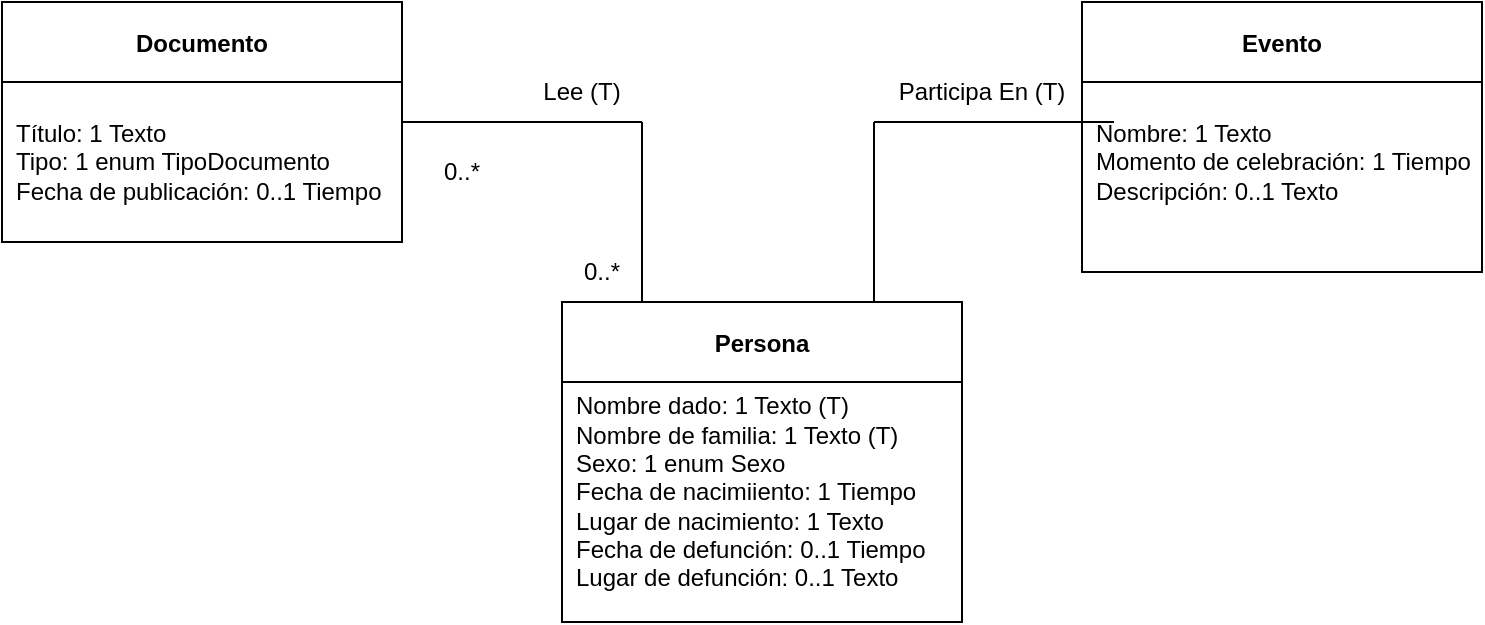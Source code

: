 <mxfile>
    <diagram id="ituy4fCJzwhyeR6OEHfM" name="Página-1">
        <mxGraphModel dx="2110" dy="843" grid="1" gridSize="10" guides="1" tooltips="1" connect="1" arrows="1" fold="1" page="1" pageScale="1" pageWidth="827" pageHeight="1169" math="0" shadow="0">
            <root>
                <mxCell id="0"/>
                <mxCell id="1" parent="0"/>
                <mxCell id="2" value="Documento" style="swimlane;startSize=40;" vertex="1" parent="1">
                    <mxGeometry x="-780" y="40" width="200" height="120" as="geometry"/>
                </mxCell>
                <mxCell id="3" value="Título: 1 Texto&lt;br&gt;Tipo: 1 enum TipoDocumento&lt;br&gt;Fecha de publicación: 0..1 Tiempo" style="text;html=1;strokeColor=none;fillColor=none;align=left;verticalAlign=middle;whiteSpace=wrap;rounded=0;" vertex="1" parent="2">
                    <mxGeometry x="5" y="25" width="190" height="110" as="geometry"/>
                </mxCell>
                <mxCell id="4" value="" style="endArrow=none;html=1;exitX=1;exitY=0.5;exitDx=0;exitDy=0;" edge="1" parent="1" source="2">
                    <mxGeometry width="50" height="50" relative="1" as="geometry">
                        <mxPoint x="-550" y="110" as="sourcePoint"/>
                        <mxPoint x="-460" y="100" as="targetPoint"/>
                    </mxGeometry>
                </mxCell>
                <mxCell id="6" value="0..*" style="text;html=1;strokeColor=none;fillColor=none;align=center;verticalAlign=middle;whiteSpace=wrap;rounded=0;" vertex="1" parent="1">
                    <mxGeometry x="-580" y="110" width="60" height="30" as="geometry"/>
                </mxCell>
                <mxCell id="7" value="Lee (T)" style="text;html=1;strokeColor=none;fillColor=none;align=center;verticalAlign=middle;whiteSpace=wrap;rounded=0;" vertex="1" parent="1">
                    <mxGeometry x="-520" y="70" width="60" height="30" as="geometry"/>
                </mxCell>
                <mxCell id="8" value="" style="endArrow=none;html=1;exitX=1;exitY=1;exitDx=0;exitDy=0;" edge="1" parent="1" source="7">
                    <mxGeometry width="50" height="50" relative="1" as="geometry">
                        <mxPoint x="-500" y="110" as="sourcePoint"/>
                        <mxPoint x="-460" y="190" as="targetPoint"/>
                    </mxGeometry>
                </mxCell>
                <mxCell id="9" value="0..*" style="text;html=1;strokeColor=none;fillColor=none;align=center;verticalAlign=middle;whiteSpace=wrap;rounded=0;" vertex="1" parent="1">
                    <mxGeometry x="-510" y="160" width="60" height="30" as="geometry"/>
                </mxCell>
                <mxCell id="10" value="Persona" style="swimlane;startSize=40;" vertex="1" parent="1">
                    <mxGeometry x="-500" y="190" width="200" height="160" as="geometry"/>
                </mxCell>
                <mxCell id="11" value="Nombre dado: 1 Texto (T)&lt;br&gt;Nombre de familia: 1 Texto (T)&lt;br&gt;Sexo: 1 enum Sexo&lt;br&gt;Fecha de nacimiiento: 1 Tiempo&lt;br&gt;Lugar de nacimiento: 1 Texto&lt;br&gt;Fecha de defunción: 0..1 Tiempo&lt;br&gt;Lugar de defunción: 0..1 Texto" style="text;html=1;strokeColor=none;fillColor=none;align=left;verticalAlign=middle;whiteSpace=wrap;rounded=0;" vertex="1" parent="10">
                    <mxGeometry x="5" y="40" width="190" height="110" as="geometry"/>
                </mxCell>
                <mxCell id="12" value="Evento" style="swimlane;startSize=40;" vertex="1" parent="1">
                    <mxGeometry x="-240" y="40" width="200" height="135" as="geometry"/>
                </mxCell>
                <mxCell id="13" value="Nombre: 1 Texto&lt;br&gt;Momento de celebración: 1 Tiempo&lt;br&gt;Descripción: 0..1 Texto" style="text;html=1;strokeColor=none;fillColor=none;align=left;verticalAlign=middle;whiteSpace=wrap;rounded=0;" vertex="1" parent="12">
                    <mxGeometry x="5" y="25" width="195" height="110" as="geometry"/>
                </mxCell>
                <mxCell id="14" value="" style="endArrow=none;html=1;exitX=1;exitY=1;exitDx=0;exitDy=0;" edge="1" parent="1">
                    <mxGeometry width="50" height="50" relative="1" as="geometry">
                        <mxPoint x="-344" y="100" as="sourcePoint"/>
                        <mxPoint x="-344" y="190" as="targetPoint"/>
                    </mxGeometry>
                </mxCell>
                <mxCell id="15" value="" style="endArrow=none;html=1;exitX=1;exitY=0.5;exitDx=0;exitDy=0;" edge="1" parent="1">
                    <mxGeometry width="50" height="50" relative="1" as="geometry">
                        <mxPoint x="-344" y="100" as="sourcePoint"/>
                        <mxPoint x="-224" y="100" as="targetPoint"/>
                    </mxGeometry>
                </mxCell>
                <mxCell id="16" value="Participa En (T)" style="text;html=1;strokeColor=none;fillColor=none;align=center;verticalAlign=middle;whiteSpace=wrap;rounded=0;" vertex="1" parent="1">
                    <mxGeometry x="-340" y="70" width="100" height="30" as="geometry"/>
                </mxCell>
            </root>
        </mxGraphModel>
    </diagram>
</mxfile>